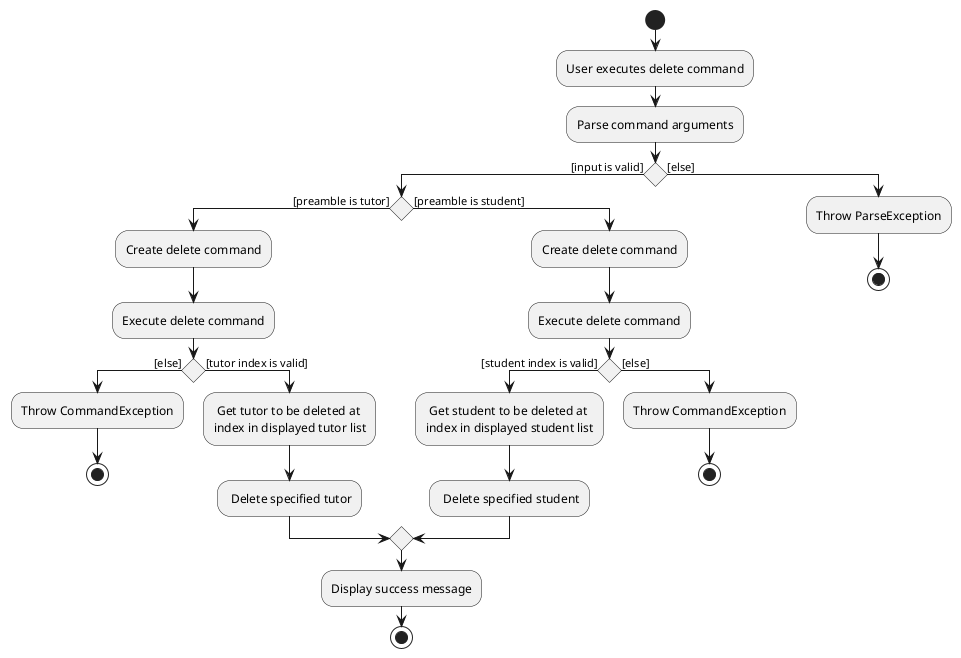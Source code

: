 @startuml
start
:User executes delete command;
:Parse command arguments;

if () then ([input is valid])
    if () then([preamble is tutor])
        :Create delete command;
        :Execute delete command;
        if () then ([else])
            :Throw CommandException;
            stop
        else ([tutor index is valid])
            : Get tutor to be deleted at
            index in displayed tutor list;
            : Delete specified tutor;
        endif
    else ([preamble is student])
        :Create delete command;
        :Execute delete command;
        if () then([student index is valid])
            : Get student to be deleted at
            index in displayed student list;
            : Delete specified student;
        else ([else])
            :Throw CommandException;
            stop
        endif
    endif
    :Display success message;
    stop
else ([else])
    :Throw ParseException;
    stop
endif
@enduml
